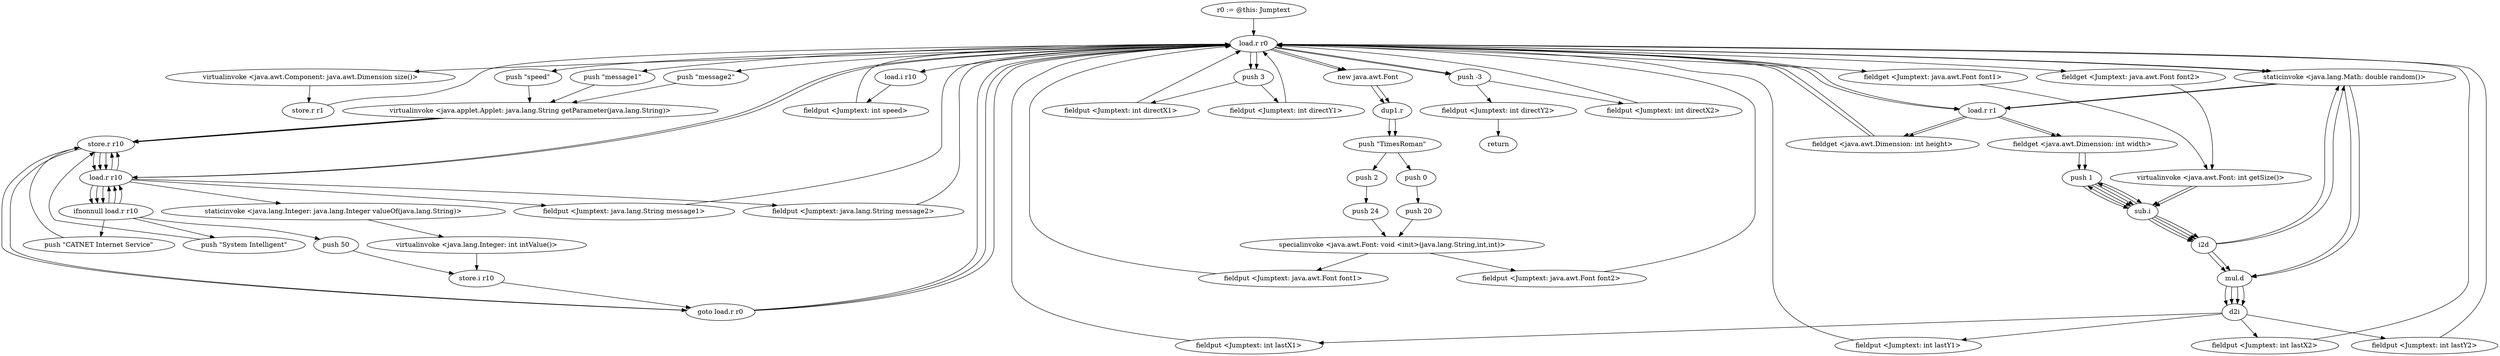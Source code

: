 digraph "" {
    "r0 := @this: Jumptext"
    "load.r r0"
    "r0 := @this: Jumptext"->"load.r r0";
    "virtualinvoke <java.awt.Component: java.awt.Dimension size()>"
    "load.r r0"->"virtualinvoke <java.awt.Component: java.awt.Dimension size()>";
    "store.r r1"
    "virtualinvoke <java.awt.Component: java.awt.Dimension size()>"->"store.r r1";
    "store.r r1"->"load.r r0";
    "push \"speed\""
    "load.r r0"->"push \"speed\"";
    "virtualinvoke <java.applet.Applet: java.lang.String getParameter(java.lang.String)>"
    "push \"speed\""->"virtualinvoke <java.applet.Applet: java.lang.String getParameter(java.lang.String)>";
    "store.r r10"
    "virtualinvoke <java.applet.Applet: java.lang.String getParameter(java.lang.String)>"->"store.r r10";
    "load.r r10"
    "store.r r10"->"load.r r10";
    "ifnonnull load.r r10"
    "load.r r10"->"ifnonnull load.r r10";
    "push 50"
    "ifnonnull load.r r10"->"push 50";
    "store.i r10"
    "push 50"->"store.i r10";
    "goto load.r r0"
    "store.i r10"->"goto load.r r0";
    "goto load.r r0"->"load.r r0";
    "load.i r10"
    "load.r r0"->"load.i r10";
    "fieldput <Jumptext: int speed>"
    "load.i r10"->"fieldput <Jumptext: int speed>";
    "fieldput <Jumptext: int speed>"->"load.r r0";
    "new java.awt.Font"
    "load.r r0"->"new java.awt.Font";
    "dup1.r"
    "new java.awt.Font"->"dup1.r";
    "push \"TimesRoman\""
    "dup1.r"->"push \"TimesRoman\"";
    "push 2"
    "push \"TimesRoman\""->"push 2";
    "push 24"
    "push 2"->"push 24";
    "specialinvoke <java.awt.Font: void <init>(java.lang.String,int,int)>"
    "push 24"->"specialinvoke <java.awt.Font: void <init>(java.lang.String,int,int)>";
    "fieldput <Jumptext: java.awt.Font font1>"
    "specialinvoke <java.awt.Font: void <init>(java.lang.String,int,int)>"->"fieldput <Jumptext: java.awt.Font font1>";
    "fieldput <Jumptext: java.awt.Font font1>"->"load.r r0";
    "push \"message1\""
    "load.r r0"->"push \"message1\"";
    "push \"message1\""->"virtualinvoke <java.applet.Applet: java.lang.String getParameter(java.lang.String)>";
    "virtualinvoke <java.applet.Applet: java.lang.String getParameter(java.lang.String)>"->"store.r r10";
    "store.r r10"->"load.r r10";
    "load.r r10"->"ifnonnull load.r r10";
    "push \"CATNET Internet Service\""
    "ifnonnull load.r r10"->"push \"CATNET Internet Service\"";
    "push \"CATNET Internet Service\""->"store.r r10";
    "store.r r10"->"goto load.r r0";
    "goto load.r r0"->"load.r r0";
    "load.r r0"->"load.r r10";
    "fieldput <Jumptext: java.lang.String message1>"
    "load.r r10"->"fieldput <Jumptext: java.lang.String message1>";
    "fieldput <Jumptext: java.lang.String message1>"->"load.r r0";
    "staticinvoke <java.lang.Math: double random()>"
    "load.r r0"->"staticinvoke <java.lang.Math: double random()>";
    "load.r r1"
    "staticinvoke <java.lang.Math: double random()>"->"load.r r1";
    "fieldget <java.awt.Dimension: int width>"
    "load.r r1"->"fieldget <java.awt.Dimension: int width>";
    "push 1"
    "fieldget <java.awt.Dimension: int width>"->"push 1";
    "sub.i"
    "push 1"->"sub.i";
    "i2d"
    "sub.i"->"i2d";
    "mul.d"
    "i2d"->"mul.d";
    "d2i"
    "mul.d"->"d2i";
    "fieldput <Jumptext: int lastX1>"
    "d2i"->"fieldput <Jumptext: int lastX1>";
    "fieldput <Jumptext: int lastX1>"->"load.r r0";
    "load.r r0"->"load.r r1";
    "fieldget <java.awt.Dimension: int height>"
    "load.r r1"->"fieldget <java.awt.Dimension: int height>";
    "fieldget <java.awt.Dimension: int height>"->"load.r r0";
    "fieldget <Jumptext: java.awt.Font font1>"
    "load.r r0"->"fieldget <Jumptext: java.awt.Font font1>";
    "virtualinvoke <java.awt.Font: int getSize()>"
    "fieldget <Jumptext: java.awt.Font font1>"->"virtualinvoke <java.awt.Font: int getSize()>";
    "virtualinvoke <java.awt.Font: int getSize()>"->"sub.i";
    "sub.i"->"push 1";
    "push 1"->"sub.i";
    "sub.i"->"i2d";
    "i2d"->"staticinvoke <java.lang.Math: double random()>";
    "staticinvoke <java.lang.Math: double random()>"->"mul.d";
    "mul.d"->"d2i";
    "fieldput <Jumptext: int lastY1>"
    "d2i"->"fieldput <Jumptext: int lastY1>";
    "fieldput <Jumptext: int lastY1>"->"load.r r0";
    "push 3"
    "load.r r0"->"push 3";
    "fieldput <Jumptext: int directX1>"
    "push 3"->"fieldput <Jumptext: int directX1>";
    "fieldput <Jumptext: int directX1>"->"load.r r0";
    "load.r r0"->"push 3";
    "fieldput <Jumptext: int directY1>"
    "push 3"->"fieldput <Jumptext: int directY1>";
    "fieldput <Jumptext: int directY1>"->"load.r r0";
    "load.r r0"->"new java.awt.Font";
    "new java.awt.Font"->"dup1.r";
    "dup1.r"->"push \"TimesRoman\"";
    "push 0"
    "push \"TimesRoman\""->"push 0";
    "push 20"
    "push 0"->"push 20";
    "push 20"->"specialinvoke <java.awt.Font: void <init>(java.lang.String,int,int)>";
    "fieldput <Jumptext: java.awt.Font font2>"
    "specialinvoke <java.awt.Font: void <init>(java.lang.String,int,int)>"->"fieldput <Jumptext: java.awt.Font font2>";
    "fieldput <Jumptext: java.awt.Font font2>"->"load.r r0";
    "push \"message2\""
    "load.r r0"->"push \"message2\"";
    "push \"message2\""->"virtualinvoke <java.applet.Applet: java.lang.String getParameter(java.lang.String)>";
    "virtualinvoke <java.applet.Applet: java.lang.String getParameter(java.lang.String)>"->"store.r r10";
    "store.r r10"->"load.r r10";
    "load.r r10"->"ifnonnull load.r r10";
    "push \"System Intelligent\""
    "ifnonnull load.r r10"->"push \"System Intelligent\"";
    "push \"System Intelligent\""->"store.r r10";
    "store.r r10"->"goto load.r r0";
    "goto load.r r0"->"load.r r0";
    "load.r r0"->"load.r r10";
    "fieldput <Jumptext: java.lang.String message2>"
    "load.r r10"->"fieldput <Jumptext: java.lang.String message2>";
    "fieldput <Jumptext: java.lang.String message2>"->"load.r r0";
    "load.r r0"->"staticinvoke <java.lang.Math: double random()>";
    "staticinvoke <java.lang.Math: double random()>"->"load.r r1";
    "load.r r1"->"fieldget <java.awt.Dimension: int width>";
    "fieldget <java.awt.Dimension: int width>"->"push 1";
    "push 1"->"sub.i";
    "sub.i"->"i2d";
    "i2d"->"mul.d";
    "mul.d"->"d2i";
    "fieldput <Jumptext: int lastX2>"
    "d2i"->"fieldput <Jumptext: int lastX2>";
    "fieldput <Jumptext: int lastX2>"->"load.r r0";
    "load.r r0"->"load.r r1";
    "load.r r1"->"fieldget <java.awt.Dimension: int height>";
    "fieldget <java.awt.Dimension: int height>"->"load.r r0";
    "fieldget <Jumptext: java.awt.Font font2>"
    "load.r r0"->"fieldget <Jumptext: java.awt.Font font2>";
    "fieldget <Jumptext: java.awt.Font font2>"->"virtualinvoke <java.awt.Font: int getSize()>";
    "virtualinvoke <java.awt.Font: int getSize()>"->"sub.i";
    "sub.i"->"push 1";
    "push 1"->"sub.i";
    "sub.i"->"i2d";
    "i2d"->"staticinvoke <java.lang.Math: double random()>";
    "staticinvoke <java.lang.Math: double random()>"->"mul.d";
    "mul.d"->"d2i";
    "fieldput <Jumptext: int lastY2>"
    "d2i"->"fieldput <Jumptext: int lastY2>";
    "fieldput <Jumptext: int lastY2>"->"load.r r0";
    "push -3"
    "load.r r0"->"push -3";
    "fieldput <Jumptext: int directX2>"
    "push -3"->"fieldput <Jumptext: int directX2>";
    "fieldput <Jumptext: int directX2>"->"load.r r0";
    "load.r r0"->"push -3";
    "fieldput <Jumptext: int directY2>"
    "push -3"->"fieldput <Jumptext: int directY2>";
    "return"
    "fieldput <Jumptext: int directY2>"->"return";
    "ifnonnull load.r r10"->"load.r r10";
    "load.r r10"->"store.r r10";
    "ifnonnull load.r r10"->"load.r r10";
    "load.r r10"->"store.r r10";
    "ifnonnull load.r r10"->"load.r r10";
    "staticinvoke <java.lang.Integer: java.lang.Integer valueOf(java.lang.String)>"
    "load.r r10"->"staticinvoke <java.lang.Integer: java.lang.Integer valueOf(java.lang.String)>";
    "virtualinvoke <java.lang.Integer: int intValue()>"
    "staticinvoke <java.lang.Integer: java.lang.Integer valueOf(java.lang.String)>"->"virtualinvoke <java.lang.Integer: int intValue()>";
    "virtualinvoke <java.lang.Integer: int intValue()>"->"store.i r10";
}
